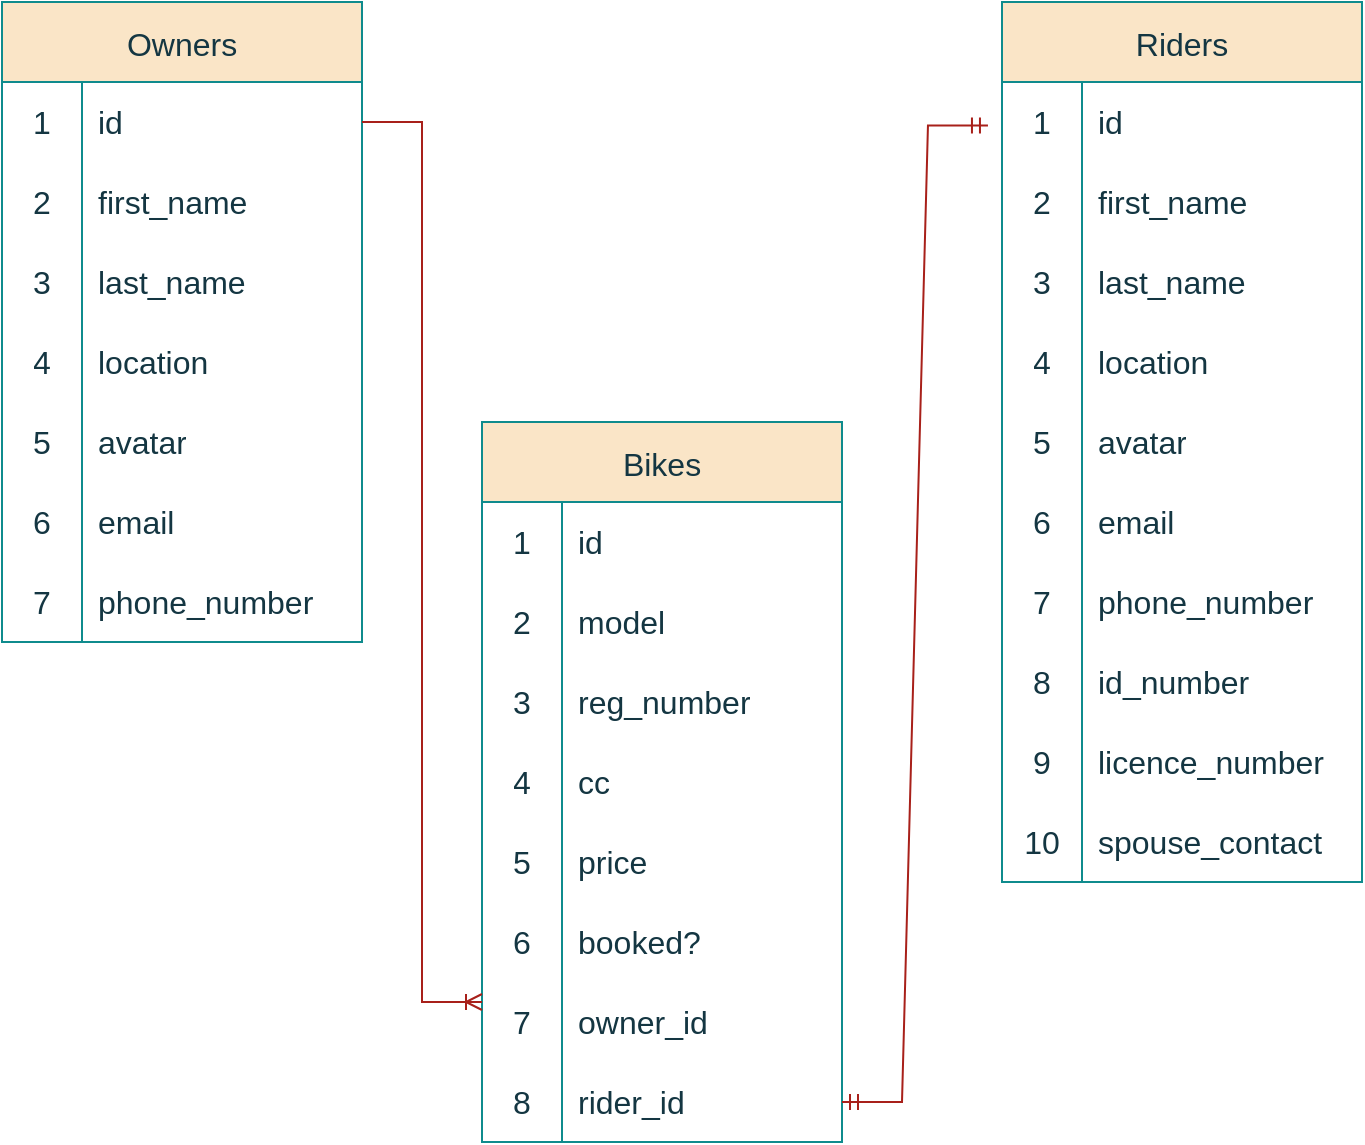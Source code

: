 <mxfile version="20.8.20" type="github">
  <diagram name="Page-1" id="3AuWijra6MYElS49g0Dx">
    <mxGraphModel dx="890" dy="483" grid="1" gridSize="10" guides="1" tooltips="1" connect="1" arrows="1" fold="1" page="1" pageScale="1" pageWidth="850" pageHeight="1100" math="0" shadow="0">
      <root>
        <mxCell id="0" />
        <mxCell id="1" parent="0" />
        <mxCell id="A4zvuaYf1DdcraZO9j4I-35" value="Riders" style="shape=table;startSize=40;container=1;collapsible=0;childLayout=tableLayout;fixedRows=1;rowLines=0;fontStyle=0;strokeColor=#0F8B8D;fontSize=16;labelBackgroundColor=none;fillColor=#FAE5C7;fontColor=#143642;" vertex="1" parent="1">
          <mxGeometry x="560" y="80" width="180" height="440" as="geometry" />
        </mxCell>
        <mxCell id="A4zvuaYf1DdcraZO9j4I-79" style="shape=tableRow;horizontal=0;startSize=0;swimlaneHead=0;swimlaneBody=0;top=0;left=0;bottom=0;right=0;collapsible=0;dropTarget=0;fillColor=none;points=[[0,0.5],[1,0.5]];portConstraint=eastwest;strokeColor=#0F8B8D;fontSize=16;labelBackgroundColor=none;fontColor=#143642;" vertex="1" parent="A4zvuaYf1DdcraZO9j4I-35">
          <mxGeometry y="40" width="180" height="40" as="geometry" />
        </mxCell>
        <mxCell id="A4zvuaYf1DdcraZO9j4I-80" value="1" style="shape=partialRectangle;html=1;whiteSpace=wrap;connectable=0;fillColor=none;top=0;left=0;bottom=0;right=0;overflow=hidden;pointerEvents=1;strokeColor=#0F8B8D;fontSize=16;labelBackgroundColor=none;fontColor=#143642;" vertex="1" parent="A4zvuaYf1DdcraZO9j4I-79">
          <mxGeometry width="40" height="40" as="geometry">
            <mxRectangle width="40" height="40" as="alternateBounds" />
          </mxGeometry>
        </mxCell>
        <mxCell id="A4zvuaYf1DdcraZO9j4I-81" value="id" style="shape=partialRectangle;html=1;whiteSpace=wrap;connectable=0;fillColor=none;top=0;left=0;bottom=0;right=0;align=left;spacingLeft=6;overflow=hidden;strokeColor=#0F8B8D;fontSize=16;labelBackgroundColor=none;fontColor=#143642;" vertex="1" parent="A4zvuaYf1DdcraZO9j4I-79">
          <mxGeometry x="40" width="140" height="40" as="geometry">
            <mxRectangle width="140" height="40" as="alternateBounds" />
          </mxGeometry>
        </mxCell>
        <mxCell id="A4zvuaYf1DdcraZO9j4I-82" style="shape=tableRow;horizontal=0;startSize=0;swimlaneHead=0;swimlaneBody=0;top=0;left=0;bottom=0;right=0;collapsible=0;dropTarget=0;fillColor=none;points=[[0,0.5],[1,0.5]];portConstraint=eastwest;strokeColor=#0F8B8D;fontSize=16;labelBackgroundColor=none;fontColor=#143642;" vertex="1" parent="A4zvuaYf1DdcraZO9j4I-35">
          <mxGeometry y="80" width="180" height="40" as="geometry" />
        </mxCell>
        <mxCell id="A4zvuaYf1DdcraZO9j4I-83" value="2" style="shape=partialRectangle;html=1;whiteSpace=wrap;connectable=0;fillColor=none;top=0;left=0;bottom=0;right=0;overflow=hidden;pointerEvents=1;strokeColor=#0F8B8D;fontSize=16;labelBackgroundColor=none;fontColor=#143642;" vertex="1" parent="A4zvuaYf1DdcraZO9j4I-82">
          <mxGeometry width="40" height="40" as="geometry">
            <mxRectangle width="40" height="40" as="alternateBounds" />
          </mxGeometry>
        </mxCell>
        <mxCell id="A4zvuaYf1DdcraZO9j4I-84" value="first_name" style="shape=partialRectangle;html=1;whiteSpace=wrap;connectable=0;fillColor=none;top=0;left=0;bottom=0;right=0;align=left;spacingLeft=6;overflow=hidden;strokeColor=#0F8B8D;fontSize=16;labelBackgroundColor=none;fontColor=#143642;" vertex="1" parent="A4zvuaYf1DdcraZO9j4I-82">
          <mxGeometry x="40" width="140" height="40" as="geometry">
            <mxRectangle width="140" height="40" as="alternateBounds" />
          </mxGeometry>
        </mxCell>
        <mxCell id="A4zvuaYf1DdcraZO9j4I-85" style="shape=tableRow;horizontal=0;startSize=0;swimlaneHead=0;swimlaneBody=0;top=0;left=0;bottom=0;right=0;collapsible=0;dropTarget=0;fillColor=none;points=[[0,0.5],[1,0.5]];portConstraint=eastwest;strokeColor=#0F8B8D;fontSize=16;labelBackgroundColor=none;fontColor=#143642;" vertex="1" parent="A4zvuaYf1DdcraZO9j4I-35">
          <mxGeometry y="120" width="180" height="40" as="geometry" />
        </mxCell>
        <mxCell id="A4zvuaYf1DdcraZO9j4I-86" value="3" style="shape=partialRectangle;html=1;whiteSpace=wrap;connectable=0;fillColor=none;top=0;left=0;bottom=0;right=0;overflow=hidden;pointerEvents=1;strokeColor=#0F8B8D;fontSize=16;labelBackgroundColor=none;fontColor=#143642;" vertex="1" parent="A4zvuaYf1DdcraZO9j4I-85">
          <mxGeometry width="40" height="40" as="geometry">
            <mxRectangle width="40" height="40" as="alternateBounds" />
          </mxGeometry>
        </mxCell>
        <mxCell id="A4zvuaYf1DdcraZO9j4I-87" value="last_name" style="shape=partialRectangle;html=1;whiteSpace=wrap;connectable=0;fillColor=none;top=0;left=0;bottom=0;right=0;align=left;spacingLeft=6;overflow=hidden;strokeColor=#0F8B8D;fontSize=16;labelBackgroundColor=none;fontColor=#143642;" vertex="1" parent="A4zvuaYf1DdcraZO9j4I-85">
          <mxGeometry x="40" width="140" height="40" as="geometry">
            <mxRectangle width="140" height="40" as="alternateBounds" />
          </mxGeometry>
        </mxCell>
        <mxCell id="A4zvuaYf1DdcraZO9j4I-88" style="shape=tableRow;horizontal=0;startSize=0;swimlaneHead=0;swimlaneBody=0;top=0;left=0;bottom=0;right=0;collapsible=0;dropTarget=0;fillColor=none;points=[[0,0.5],[1,0.5]];portConstraint=eastwest;strokeColor=#0F8B8D;fontSize=16;labelBackgroundColor=none;fontColor=#143642;" vertex="1" parent="A4zvuaYf1DdcraZO9j4I-35">
          <mxGeometry y="160" width="180" height="40" as="geometry" />
        </mxCell>
        <mxCell id="A4zvuaYf1DdcraZO9j4I-89" value="4" style="shape=partialRectangle;html=1;whiteSpace=wrap;connectable=0;fillColor=none;top=0;left=0;bottom=0;right=0;overflow=hidden;pointerEvents=1;strokeColor=#0F8B8D;fontSize=16;labelBackgroundColor=none;fontColor=#143642;" vertex="1" parent="A4zvuaYf1DdcraZO9j4I-88">
          <mxGeometry width="40" height="40" as="geometry">
            <mxRectangle width="40" height="40" as="alternateBounds" />
          </mxGeometry>
        </mxCell>
        <mxCell id="A4zvuaYf1DdcraZO9j4I-90" value="location" style="shape=partialRectangle;html=1;whiteSpace=wrap;connectable=0;fillColor=none;top=0;left=0;bottom=0;right=0;align=left;spacingLeft=6;overflow=hidden;strokeColor=#0F8B8D;fontSize=16;labelBackgroundColor=none;fontColor=#143642;" vertex="1" parent="A4zvuaYf1DdcraZO9j4I-88">
          <mxGeometry x="40" width="140" height="40" as="geometry">
            <mxRectangle width="140" height="40" as="alternateBounds" />
          </mxGeometry>
        </mxCell>
        <mxCell id="A4zvuaYf1DdcraZO9j4I-36" value="" style="shape=tableRow;horizontal=0;startSize=0;swimlaneHead=0;swimlaneBody=0;top=0;left=0;bottom=0;right=0;collapsible=0;dropTarget=0;fillColor=none;points=[[0,0.5],[1,0.5]];portConstraint=eastwest;strokeColor=#0F8B8D;fontSize=16;labelBackgroundColor=none;fontColor=#143642;" vertex="1" parent="A4zvuaYf1DdcraZO9j4I-35">
          <mxGeometry y="200" width="180" height="40" as="geometry" />
        </mxCell>
        <mxCell id="A4zvuaYf1DdcraZO9j4I-37" value="5" style="shape=partialRectangle;html=1;whiteSpace=wrap;connectable=0;fillColor=none;top=0;left=0;bottom=0;right=0;overflow=hidden;pointerEvents=1;strokeColor=#0F8B8D;fontSize=16;labelBackgroundColor=none;fontColor=#143642;" vertex="1" parent="A4zvuaYf1DdcraZO9j4I-36">
          <mxGeometry width="40" height="40" as="geometry">
            <mxRectangle width="40" height="40" as="alternateBounds" />
          </mxGeometry>
        </mxCell>
        <mxCell id="A4zvuaYf1DdcraZO9j4I-38" value="avatar" style="shape=partialRectangle;html=1;whiteSpace=wrap;connectable=0;fillColor=none;top=0;left=0;bottom=0;right=0;align=left;spacingLeft=6;overflow=hidden;strokeColor=#0F8B8D;fontSize=16;labelBackgroundColor=none;fontColor=#143642;" vertex="1" parent="A4zvuaYf1DdcraZO9j4I-36">
          <mxGeometry x="40" width="140" height="40" as="geometry">
            <mxRectangle width="140" height="40" as="alternateBounds" />
          </mxGeometry>
        </mxCell>
        <mxCell id="A4zvuaYf1DdcraZO9j4I-97" value="" style="shape=tableRow;horizontal=0;startSize=0;swimlaneHead=0;swimlaneBody=0;top=0;left=0;bottom=0;right=0;collapsible=0;dropTarget=0;fillColor=none;points=[[0,0.5],[1,0.5]];portConstraint=eastwest;strokeColor=#0F8B8D;fontSize=16;labelBackgroundColor=none;fontColor=#143642;" vertex="1" parent="A4zvuaYf1DdcraZO9j4I-35">
          <mxGeometry y="240" width="180" height="40" as="geometry" />
        </mxCell>
        <mxCell id="A4zvuaYf1DdcraZO9j4I-98" value="6" style="shape=partialRectangle;html=1;whiteSpace=wrap;connectable=0;fillColor=none;top=0;left=0;bottom=0;right=0;overflow=hidden;pointerEvents=1;strokeColor=#0F8B8D;fontSize=16;labelBackgroundColor=none;fontColor=#143642;" vertex="1" parent="A4zvuaYf1DdcraZO9j4I-97">
          <mxGeometry width="40" height="40" as="geometry">
            <mxRectangle width="40" height="40" as="alternateBounds" />
          </mxGeometry>
        </mxCell>
        <mxCell id="A4zvuaYf1DdcraZO9j4I-99" value="email" style="shape=partialRectangle;html=1;whiteSpace=wrap;connectable=0;fillColor=none;top=0;left=0;bottom=0;right=0;align=left;spacingLeft=6;overflow=hidden;strokeColor=#0F8B8D;fontSize=16;labelBackgroundColor=none;fontColor=#143642;" vertex="1" parent="A4zvuaYf1DdcraZO9j4I-97">
          <mxGeometry x="40" width="140" height="40" as="geometry">
            <mxRectangle width="140" height="40" as="alternateBounds" />
          </mxGeometry>
        </mxCell>
        <mxCell id="A4zvuaYf1DdcraZO9j4I-100" style="shape=tableRow;horizontal=0;startSize=0;swimlaneHead=0;swimlaneBody=0;top=0;left=0;bottom=0;right=0;collapsible=0;dropTarget=0;fillColor=none;points=[[0,0.5],[1,0.5]];portConstraint=eastwest;strokeColor=#0F8B8D;fontSize=16;labelBackgroundColor=none;fontColor=#143642;" vertex="1" parent="A4zvuaYf1DdcraZO9j4I-35">
          <mxGeometry y="280" width="180" height="40" as="geometry" />
        </mxCell>
        <mxCell id="A4zvuaYf1DdcraZO9j4I-101" value="7" style="shape=partialRectangle;html=1;whiteSpace=wrap;connectable=0;fillColor=none;top=0;left=0;bottom=0;right=0;overflow=hidden;pointerEvents=1;strokeColor=#0F8B8D;fontSize=16;labelBackgroundColor=none;fontColor=#143642;" vertex="1" parent="A4zvuaYf1DdcraZO9j4I-100">
          <mxGeometry width="40" height="40" as="geometry">
            <mxRectangle width="40" height="40" as="alternateBounds" />
          </mxGeometry>
        </mxCell>
        <mxCell id="A4zvuaYf1DdcraZO9j4I-102" value="phone_number" style="shape=partialRectangle;html=1;whiteSpace=wrap;connectable=0;fillColor=none;top=0;left=0;bottom=0;right=0;align=left;spacingLeft=6;overflow=hidden;strokeColor=#0F8B8D;fontSize=16;labelBackgroundColor=none;fontColor=#143642;" vertex="1" parent="A4zvuaYf1DdcraZO9j4I-100">
          <mxGeometry x="40" width="140" height="40" as="geometry">
            <mxRectangle width="140" height="40" as="alternateBounds" />
          </mxGeometry>
        </mxCell>
        <mxCell id="A4zvuaYf1DdcraZO9j4I-109" style="shape=tableRow;horizontal=0;startSize=0;swimlaneHead=0;swimlaneBody=0;top=0;left=0;bottom=0;right=0;collapsible=0;dropTarget=0;fillColor=none;points=[[0,0.5],[1,0.5]];portConstraint=eastwest;strokeColor=#0F8B8D;fontSize=16;labelBackgroundColor=none;fontColor=#143642;" vertex="1" parent="A4zvuaYf1DdcraZO9j4I-35">
          <mxGeometry y="320" width="180" height="40" as="geometry" />
        </mxCell>
        <mxCell id="A4zvuaYf1DdcraZO9j4I-110" value="8" style="shape=partialRectangle;html=1;whiteSpace=wrap;connectable=0;fillColor=none;top=0;left=0;bottom=0;right=0;overflow=hidden;pointerEvents=1;strokeColor=#0F8B8D;fontSize=16;labelBackgroundColor=none;fontColor=#143642;" vertex="1" parent="A4zvuaYf1DdcraZO9j4I-109">
          <mxGeometry width="40" height="40" as="geometry">
            <mxRectangle width="40" height="40" as="alternateBounds" />
          </mxGeometry>
        </mxCell>
        <mxCell id="A4zvuaYf1DdcraZO9j4I-111" value="id_number" style="shape=partialRectangle;html=1;whiteSpace=wrap;connectable=0;fillColor=none;top=0;left=0;bottom=0;right=0;align=left;spacingLeft=6;overflow=hidden;strokeColor=#0F8B8D;fontSize=16;labelBackgroundColor=none;fontColor=#143642;" vertex="1" parent="A4zvuaYf1DdcraZO9j4I-109">
          <mxGeometry x="40" width="140" height="40" as="geometry">
            <mxRectangle width="140" height="40" as="alternateBounds" />
          </mxGeometry>
        </mxCell>
        <mxCell id="A4zvuaYf1DdcraZO9j4I-106" style="shape=tableRow;horizontal=0;startSize=0;swimlaneHead=0;swimlaneBody=0;top=0;left=0;bottom=0;right=0;collapsible=0;dropTarget=0;fillColor=none;points=[[0,0.5],[1,0.5]];portConstraint=eastwest;strokeColor=#0F8B8D;fontSize=16;labelBackgroundColor=none;fontColor=#143642;" vertex="1" parent="A4zvuaYf1DdcraZO9j4I-35">
          <mxGeometry y="360" width="180" height="40" as="geometry" />
        </mxCell>
        <mxCell id="A4zvuaYf1DdcraZO9j4I-107" value="9" style="shape=partialRectangle;html=1;whiteSpace=wrap;connectable=0;fillColor=none;top=0;left=0;bottom=0;right=0;overflow=hidden;pointerEvents=1;strokeColor=#0F8B8D;fontSize=16;labelBackgroundColor=none;fontColor=#143642;" vertex="1" parent="A4zvuaYf1DdcraZO9j4I-106">
          <mxGeometry width="40" height="40" as="geometry">
            <mxRectangle width="40" height="40" as="alternateBounds" />
          </mxGeometry>
        </mxCell>
        <mxCell id="A4zvuaYf1DdcraZO9j4I-108" value="licence_number" style="shape=partialRectangle;html=1;whiteSpace=wrap;connectable=0;fillColor=none;top=0;left=0;bottom=0;right=0;align=left;spacingLeft=6;overflow=hidden;strokeColor=#0F8B8D;fontSize=16;labelBackgroundColor=none;fontColor=#143642;" vertex="1" parent="A4zvuaYf1DdcraZO9j4I-106">
          <mxGeometry x="40" width="140" height="40" as="geometry">
            <mxRectangle width="140" height="40" as="alternateBounds" />
          </mxGeometry>
        </mxCell>
        <mxCell id="A4zvuaYf1DdcraZO9j4I-103" style="shape=tableRow;horizontal=0;startSize=0;swimlaneHead=0;swimlaneBody=0;top=0;left=0;bottom=0;right=0;collapsible=0;dropTarget=0;fillColor=none;points=[[0,0.5],[1,0.5]];portConstraint=eastwest;strokeColor=#0F8B8D;fontSize=16;labelBackgroundColor=none;fontColor=#143642;" vertex="1" parent="A4zvuaYf1DdcraZO9j4I-35">
          <mxGeometry y="400" width="180" height="40" as="geometry" />
        </mxCell>
        <mxCell id="A4zvuaYf1DdcraZO9j4I-104" value="10" style="shape=partialRectangle;html=1;whiteSpace=wrap;connectable=0;fillColor=none;top=0;left=0;bottom=0;right=0;overflow=hidden;pointerEvents=1;strokeColor=#0F8B8D;fontSize=16;labelBackgroundColor=none;fontColor=#143642;" vertex="1" parent="A4zvuaYf1DdcraZO9j4I-103">
          <mxGeometry width="40" height="40" as="geometry">
            <mxRectangle width="40" height="40" as="alternateBounds" />
          </mxGeometry>
        </mxCell>
        <mxCell id="A4zvuaYf1DdcraZO9j4I-105" value="spouse_contact" style="shape=partialRectangle;html=1;whiteSpace=wrap;connectable=0;fillColor=none;top=0;left=0;bottom=0;right=0;align=left;spacingLeft=6;overflow=hidden;strokeColor=#0F8B8D;fontSize=16;labelBackgroundColor=none;fontColor=#143642;" vertex="1" parent="A4zvuaYf1DdcraZO9j4I-103">
          <mxGeometry x="40" width="140" height="40" as="geometry">
            <mxRectangle width="140" height="40" as="alternateBounds" />
          </mxGeometry>
        </mxCell>
        <mxCell id="A4zvuaYf1DdcraZO9j4I-113" value="Owners" style="shape=table;startSize=40;container=1;collapsible=0;childLayout=tableLayout;fixedRows=1;rowLines=0;fontStyle=0;strokeColor=#0F8B8D;fontSize=16;labelBackgroundColor=none;fillColor=#FAE5C7;fontColor=#143642;" vertex="1" parent="1">
          <mxGeometry x="60" y="80" width="180" height="320" as="geometry" />
        </mxCell>
        <mxCell id="A4zvuaYf1DdcraZO9j4I-114" style="shape=tableRow;horizontal=0;startSize=0;swimlaneHead=0;swimlaneBody=0;top=0;left=0;bottom=0;right=0;collapsible=0;dropTarget=0;fillColor=none;points=[[0,0.5],[1,0.5]];portConstraint=eastwest;strokeColor=#0F8B8D;fontSize=16;labelBackgroundColor=none;fontColor=#143642;" vertex="1" parent="A4zvuaYf1DdcraZO9j4I-113">
          <mxGeometry y="40" width="180" height="40" as="geometry" />
        </mxCell>
        <mxCell id="A4zvuaYf1DdcraZO9j4I-115" value="1" style="shape=partialRectangle;html=1;whiteSpace=wrap;connectable=0;fillColor=none;top=0;left=0;bottom=0;right=0;overflow=hidden;pointerEvents=1;strokeColor=#0F8B8D;fontSize=16;labelBackgroundColor=none;fontColor=#143642;" vertex="1" parent="A4zvuaYf1DdcraZO9j4I-114">
          <mxGeometry width="40" height="40" as="geometry">
            <mxRectangle width="40" height="40" as="alternateBounds" />
          </mxGeometry>
        </mxCell>
        <mxCell id="A4zvuaYf1DdcraZO9j4I-116" value="id" style="shape=partialRectangle;html=1;whiteSpace=wrap;connectable=0;fillColor=none;top=0;left=0;bottom=0;right=0;align=left;spacingLeft=6;overflow=hidden;strokeColor=#0F8B8D;fontSize=16;labelBackgroundColor=none;fontColor=#143642;" vertex="1" parent="A4zvuaYf1DdcraZO9j4I-114">
          <mxGeometry x="40" width="140" height="40" as="geometry">
            <mxRectangle width="140" height="40" as="alternateBounds" />
          </mxGeometry>
        </mxCell>
        <mxCell id="A4zvuaYf1DdcraZO9j4I-117" style="shape=tableRow;horizontal=0;startSize=0;swimlaneHead=0;swimlaneBody=0;top=0;left=0;bottom=0;right=0;collapsible=0;dropTarget=0;fillColor=none;points=[[0,0.5],[1,0.5]];portConstraint=eastwest;strokeColor=#0F8B8D;fontSize=16;labelBackgroundColor=none;fontColor=#143642;" vertex="1" parent="A4zvuaYf1DdcraZO9j4I-113">
          <mxGeometry y="80" width="180" height="40" as="geometry" />
        </mxCell>
        <mxCell id="A4zvuaYf1DdcraZO9j4I-118" value="2" style="shape=partialRectangle;html=1;whiteSpace=wrap;connectable=0;fillColor=none;top=0;left=0;bottom=0;right=0;overflow=hidden;pointerEvents=1;strokeColor=#0F8B8D;fontSize=16;labelBackgroundColor=none;fontColor=#143642;" vertex="1" parent="A4zvuaYf1DdcraZO9j4I-117">
          <mxGeometry width="40" height="40" as="geometry">
            <mxRectangle width="40" height="40" as="alternateBounds" />
          </mxGeometry>
        </mxCell>
        <mxCell id="A4zvuaYf1DdcraZO9j4I-119" value="first_name" style="shape=partialRectangle;html=1;whiteSpace=wrap;connectable=0;fillColor=none;top=0;left=0;bottom=0;right=0;align=left;spacingLeft=6;overflow=hidden;strokeColor=#0F8B8D;fontSize=16;labelBackgroundColor=none;fontColor=#143642;" vertex="1" parent="A4zvuaYf1DdcraZO9j4I-117">
          <mxGeometry x="40" width="140" height="40" as="geometry">
            <mxRectangle width="140" height="40" as="alternateBounds" />
          </mxGeometry>
        </mxCell>
        <mxCell id="A4zvuaYf1DdcraZO9j4I-120" style="shape=tableRow;horizontal=0;startSize=0;swimlaneHead=0;swimlaneBody=0;top=0;left=0;bottom=0;right=0;collapsible=0;dropTarget=0;fillColor=none;points=[[0,0.5],[1,0.5]];portConstraint=eastwest;strokeColor=#0F8B8D;fontSize=16;labelBackgroundColor=none;fontColor=#143642;" vertex="1" parent="A4zvuaYf1DdcraZO9j4I-113">
          <mxGeometry y="120" width="180" height="40" as="geometry" />
        </mxCell>
        <mxCell id="A4zvuaYf1DdcraZO9j4I-121" value="3" style="shape=partialRectangle;html=1;whiteSpace=wrap;connectable=0;fillColor=none;top=0;left=0;bottom=0;right=0;overflow=hidden;pointerEvents=1;strokeColor=#0F8B8D;fontSize=16;labelBackgroundColor=none;fontColor=#143642;" vertex="1" parent="A4zvuaYf1DdcraZO9j4I-120">
          <mxGeometry width="40" height="40" as="geometry">
            <mxRectangle width="40" height="40" as="alternateBounds" />
          </mxGeometry>
        </mxCell>
        <mxCell id="A4zvuaYf1DdcraZO9j4I-122" value="last_name" style="shape=partialRectangle;html=1;whiteSpace=wrap;connectable=0;fillColor=none;top=0;left=0;bottom=0;right=0;align=left;spacingLeft=6;overflow=hidden;strokeColor=#0F8B8D;fontSize=16;labelBackgroundColor=none;fontColor=#143642;" vertex="1" parent="A4zvuaYf1DdcraZO9j4I-120">
          <mxGeometry x="40" width="140" height="40" as="geometry">
            <mxRectangle width="140" height="40" as="alternateBounds" />
          </mxGeometry>
        </mxCell>
        <mxCell id="A4zvuaYf1DdcraZO9j4I-123" style="shape=tableRow;horizontal=0;startSize=0;swimlaneHead=0;swimlaneBody=0;top=0;left=0;bottom=0;right=0;collapsible=0;dropTarget=0;fillColor=none;points=[[0,0.5],[1,0.5]];portConstraint=eastwest;strokeColor=#0F8B8D;fontSize=16;labelBackgroundColor=none;fontColor=#143642;" vertex="1" parent="A4zvuaYf1DdcraZO9j4I-113">
          <mxGeometry y="160" width="180" height="40" as="geometry" />
        </mxCell>
        <mxCell id="A4zvuaYf1DdcraZO9j4I-124" value="4" style="shape=partialRectangle;html=1;whiteSpace=wrap;connectable=0;fillColor=none;top=0;left=0;bottom=0;right=0;overflow=hidden;pointerEvents=1;strokeColor=#0F8B8D;fontSize=16;labelBackgroundColor=none;fontColor=#143642;" vertex="1" parent="A4zvuaYf1DdcraZO9j4I-123">
          <mxGeometry width="40" height="40" as="geometry">
            <mxRectangle width="40" height="40" as="alternateBounds" />
          </mxGeometry>
        </mxCell>
        <mxCell id="A4zvuaYf1DdcraZO9j4I-125" value="location" style="shape=partialRectangle;html=1;whiteSpace=wrap;connectable=0;fillColor=none;top=0;left=0;bottom=0;right=0;align=left;spacingLeft=6;overflow=hidden;strokeColor=#0F8B8D;fontSize=16;labelBackgroundColor=none;fontColor=#143642;" vertex="1" parent="A4zvuaYf1DdcraZO9j4I-123">
          <mxGeometry x="40" width="140" height="40" as="geometry">
            <mxRectangle width="140" height="40" as="alternateBounds" />
          </mxGeometry>
        </mxCell>
        <mxCell id="A4zvuaYf1DdcraZO9j4I-126" value="" style="shape=tableRow;horizontal=0;startSize=0;swimlaneHead=0;swimlaneBody=0;top=0;left=0;bottom=0;right=0;collapsible=0;dropTarget=0;fillColor=none;points=[[0,0.5],[1,0.5]];portConstraint=eastwest;strokeColor=#0F8B8D;fontSize=16;labelBackgroundColor=none;fontColor=#143642;" vertex="1" parent="A4zvuaYf1DdcraZO9j4I-113">
          <mxGeometry y="200" width="180" height="40" as="geometry" />
        </mxCell>
        <mxCell id="A4zvuaYf1DdcraZO9j4I-127" value="5" style="shape=partialRectangle;html=1;whiteSpace=wrap;connectable=0;fillColor=none;top=0;left=0;bottom=0;right=0;overflow=hidden;pointerEvents=1;strokeColor=#0F8B8D;fontSize=16;labelBackgroundColor=none;fontColor=#143642;" vertex="1" parent="A4zvuaYf1DdcraZO9j4I-126">
          <mxGeometry width="40" height="40" as="geometry">
            <mxRectangle width="40" height="40" as="alternateBounds" />
          </mxGeometry>
        </mxCell>
        <mxCell id="A4zvuaYf1DdcraZO9j4I-128" value="avatar" style="shape=partialRectangle;html=1;whiteSpace=wrap;connectable=0;fillColor=none;top=0;left=0;bottom=0;right=0;align=left;spacingLeft=6;overflow=hidden;strokeColor=#0F8B8D;fontSize=16;labelBackgroundColor=none;fontColor=#143642;" vertex="1" parent="A4zvuaYf1DdcraZO9j4I-126">
          <mxGeometry x="40" width="140" height="40" as="geometry">
            <mxRectangle width="140" height="40" as="alternateBounds" />
          </mxGeometry>
        </mxCell>
        <mxCell id="A4zvuaYf1DdcraZO9j4I-129" value="" style="shape=tableRow;horizontal=0;startSize=0;swimlaneHead=0;swimlaneBody=0;top=0;left=0;bottom=0;right=0;collapsible=0;dropTarget=0;fillColor=none;points=[[0,0.5],[1,0.5]];portConstraint=eastwest;strokeColor=#0F8B8D;fontSize=16;labelBackgroundColor=none;fontColor=#143642;" vertex="1" parent="A4zvuaYf1DdcraZO9j4I-113">
          <mxGeometry y="240" width="180" height="40" as="geometry" />
        </mxCell>
        <mxCell id="A4zvuaYf1DdcraZO9j4I-130" value="6" style="shape=partialRectangle;html=1;whiteSpace=wrap;connectable=0;fillColor=none;top=0;left=0;bottom=0;right=0;overflow=hidden;pointerEvents=1;strokeColor=#0F8B8D;fontSize=16;labelBackgroundColor=none;fontColor=#143642;" vertex="1" parent="A4zvuaYf1DdcraZO9j4I-129">
          <mxGeometry width="40" height="40" as="geometry">
            <mxRectangle width="40" height="40" as="alternateBounds" />
          </mxGeometry>
        </mxCell>
        <mxCell id="A4zvuaYf1DdcraZO9j4I-131" value="email" style="shape=partialRectangle;html=1;whiteSpace=wrap;connectable=0;fillColor=none;top=0;left=0;bottom=0;right=0;align=left;spacingLeft=6;overflow=hidden;strokeColor=#0F8B8D;fontSize=16;labelBackgroundColor=none;fontColor=#143642;" vertex="1" parent="A4zvuaYf1DdcraZO9j4I-129">
          <mxGeometry x="40" width="140" height="40" as="geometry">
            <mxRectangle width="140" height="40" as="alternateBounds" />
          </mxGeometry>
        </mxCell>
        <mxCell id="A4zvuaYf1DdcraZO9j4I-132" style="shape=tableRow;horizontal=0;startSize=0;swimlaneHead=0;swimlaneBody=0;top=0;left=0;bottom=0;right=0;collapsible=0;dropTarget=0;fillColor=none;points=[[0,0.5],[1,0.5]];portConstraint=eastwest;strokeColor=#0F8B8D;fontSize=16;labelBackgroundColor=none;fontColor=#143642;" vertex="1" parent="A4zvuaYf1DdcraZO9j4I-113">
          <mxGeometry y="280" width="180" height="40" as="geometry" />
        </mxCell>
        <mxCell id="A4zvuaYf1DdcraZO9j4I-133" value="7" style="shape=partialRectangle;html=1;whiteSpace=wrap;connectable=0;fillColor=none;top=0;left=0;bottom=0;right=0;overflow=hidden;pointerEvents=1;strokeColor=#0F8B8D;fontSize=16;labelBackgroundColor=none;fontColor=#143642;" vertex="1" parent="A4zvuaYf1DdcraZO9j4I-132">
          <mxGeometry width="40" height="40" as="geometry">
            <mxRectangle width="40" height="40" as="alternateBounds" />
          </mxGeometry>
        </mxCell>
        <mxCell id="A4zvuaYf1DdcraZO9j4I-134" value="phone_number" style="shape=partialRectangle;html=1;whiteSpace=wrap;connectable=0;fillColor=none;top=0;left=0;bottom=0;right=0;align=left;spacingLeft=6;overflow=hidden;strokeColor=#0F8B8D;fontSize=16;labelBackgroundColor=none;fontColor=#143642;" vertex="1" parent="A4zvuaYf1DdcraZO9j4I-132">
          <mxGeometry x="40" width="140" height="40" as="geometry">
            <mxRectangle width="140" height="40" as="alternateBounds" />
          </mxGeometry>
        </mxCell>
        <mxCell id="A4zvuaYf1DdcraZO9j4I-144" value="Bikes" style="shape=table;startSize=40;container=1;collapsible=0;childLayout=tableLayout;fixedRows=1;rowLines=0;fontStyle=0;strokeColor=#0F8B8D;fontSize=16;labelBackgroundColor=none;fillColor=#FAE5C7;fontColor=#143642;" vertex="1" parent="1">
          <mxGeometry x="300" y="290" width="180" height="360" as="geometry" />
        </mxCell>
        <mxCell id="A4zvuaYf1DdcraZO9j4I-145" style="shape=tableRow;horizontal=0;startSize=0;swimlaneHead=0;swimlaneBody=0;top=0;left=0;bottom=0;right=0;collapsible=0;dropTarget=0;fillColor=none;points=[[0,0.5],[1,0.5]];portConstraint=eastwest;strokeColor=#0F8B8D;fontSize=16;labelBackgroundColor=none;fontColor=#143642;" vertex="1" parent="A4zvuaYf1DdcraZO9j4I-144">
          <mxGeometry y="40" width="180" height="40" as="geometry" />
        </mxCell>
        <mxCell id="A4zvuaYf1DdcraZO9j4I-146" value="1" style="shape=partialRectangle;html=1;whiteSpace=wrap;connectable=0;fillColor=none;top=0;left=0;bottom=0;right=0;overflow=hidden;pointerEvents=1;strokeColor=#0F8B8D;fontSize=16;labelBackgroundColor=none;fontColor=#143642;" vertex="1" parent="A4zvuaYf1DdcraZO9j4I-145">
          <mxGeometry width="40" height="40" as="geometry">
            <mxRectangle width="40" height="40" as="alternateBounds" />
          </mxGeometry>
        </mxCell>
        <mxCell id="A4zvuaYf1DdcraZO9j4I-147" value="id" style="shape=partialRectangle;html=1;whiteSpace=wrap;connectable=0;fillColor=none;top=0;left=0;bottom=0;right=0;align=left;spacingLeft=6;overflow=hidden;strokeColor=#0F8B8D;fontSize=16;labelBackgroundColor=none;fontColor=#143642;" vertex="1" parent="A4zvuaYf1DdcraZO9j4I-145">
          <mxGeometry x="40" width="140" height="40" as="geometry">
            <mxRectangle width="140" height="40" as="alternateBounds" />
          </mxGeometry>
        </mxCell>
        <mxCell id="A4zvuaYf1DdcraZO9j4I-148" style="shape=tableRow;horizontal=0;startSize=0;swimlaneHead=0;swimlaneBody=0;top=0;left=0;bottom=0;right=0;collapsible=0;dropTarget=0;fillColor=none;points=[[0,0.5],[1,0.5]];portConstraint=eastwest;strokeColor=#0F8B8D;fontSize=16;labelBackgroundColor=none;fontColor=#143642;" vertex="1" parent="A4zvuaYf1DdcraZO9j4I-144">
          <mxGeometry y="80" width="180" height="40" as="geometry" />
        </mxCell>
        <mxCell id="A4zvuaYf1DdcraZO9j4I-149" value="2" style="shape=partialRectangle;html=1;whiteSpace=wrap;connectable=0;fillColor=none;top=0;left=0;bottom=0;right=0;overflow=hidden;pointerEvents=1;strokeColor=#0F8B8D;fontSize=16;labelBackgroundColor=none;fontColor=#143642;" vertex="1" parent="A4zvuaYf1DdcraZO9j4I-148">
          <mxGeometry width="40" height="40" as="geometry">
            <mxRectangle width="40" height="40" as="alternateBounds" />
          </mxGeometry>
        </mxCell>
        <mxCell id="A4zvuaYf1DdcraZO9j4I-150" value="model" style="shape=partialRectangle;html=1;whiteSpace=wrap;connectable=0;fillColor=none;top=0;left=0;bottom=0;right=0;align=left;spacingLeft=6;overflow=hidden;strokeColor=#0F8B8D;fontSize=16;labelBackgroundColor=none;fontColor=#143642;" vertex="1" parent="A4zvuaYf1DdcraZO9j4I-148">
          <mxGeometry x="40" width="140" height="40" as="geometry">
            <mxRectangle width="140" height="40" as="alternateBounds" />
          </mxGeometry>
        </mxCell>
        <mxCell id="A4zvuaYf1DdcraZO9j4I-151" style="shape=tableRow;horizontal=0;startSize=0;swimlaneHead=0;swimlaneBody=0;top=0;left=0;bottom=0;right=0;collapsible=0;dropTarget=0;fillColor=none;points=[[0,0.5],[1,0.5]];portConstraint=eastwest;strokeColor=#0F8B8D;fontSize=16;labelBackgroundColor=none;fontColor=#143642;" vertex="1" parent="A4zvuaYf1DdcraZO9j4I-144">
          <mxGeometry y="120" width="180" height="40" as="geometry" />
        </mxCell>
        <mxCell id="A4zvuaYf1DdcraZO9j4I-152" value="3" style="shape=partialRectangle;html=1;whiteSpace=wrap;connectable=0;fillColor=none;top=0;left=0;bottom=0;right=0;overflow=hidden;pointerEvents=1;strokeColor=#0F8B8D;fontSize=16;labelBackgroundColor=none;fontColor=#143642;" vertex="1" parent="A4zvuaYf1DdcraZO9j4I-151">
          <mxGeometry width="40" height="40" as="geometry">
            <mxRectangle width="40" height="40" as="alternateBounds" />
          </mxGeometry>
        </mxCell>
        <mxCell id="A4zvuaYf1DdcraZO9j4I-153" value="reg_number" style="shape=partialRectangle;html=1;whiteSpace=wrap;connectable=0;fillColor=none;top=0;left=0;bottom=0;right=0;align=left;spacingLeft=6;overflow=hidden;strokeColor=#0F8B8D;fontSize=16;labelBackgroundColor=none;fontColor=#143642;" vertex="1" parent="A4zvuaYf1DdcraZO9j4I-151">
          <mxGeometry x="40" width="140" height="40" as="geometry">
            <mxRectangle width="140" height="40" as="alternateBounds" />
          </mxGeometry>
        </mxCell>
        <mxCell id="A4zvuaYf1DdcraZO9j4I-154" style="shape=tableRow;horizontal=0;startSize=0;swimlaneHead=0;swimlaneBody=0;top=0;left=0;bottom=0;right=0;collapsible=0;dropTarget=0;fillColor=none;points=[[0,0.5],[1,0.5]];portConstraint=eastwest;strokeColor=#0F8B8D;fontSize=16;labelBackgroundColor=none;fontColor=#143642;" vertex="1" parent="A4zvuaYf1DdcraZO9j4I-144">
          <mxGeometry y="160" width="180" height="40" as="geometry" />
        </mxCell>
        <mxCell id="A4zvuaYf1DdcraZO9j4I-155" value="4" style="shape=partialRectangle;html=1;whiteSpace=wrap;connectable=0;fillColor=none;top=0;left=0;bottom=0;right=0;overflow=hidden;pointerEvents=1;strokeColor=#0F8B8D;fontSize=16;labelBackgroundColor=none;fontColor=#143642;" vertex="1" parent="A4zvuaYf1DdcraZO9j4I-154">
          <mxGeometry width="40" height="40" as="geometry">
            <mxRectangle width="40" height="40" as="alternateBounds" />
          </mxGeometry>
        </mxCell>
        <mxCell id="A4zvuaYf1DdcraZO9j4I-156" value="cc" style="shape=partialRectangle;html=1;whiteSpace=wrap;connectable=0;fillColor=none;top=0;left=0;bottom=0;right=0;align=left;spacingLeft=6;overflow=hidden;strokeColor=#0F8B8D;fontSize=16;labelBackgroundColor=none;fontColor=#143642;" vertex="1" parent="A4zvuaYf1DdcraZO9j4I-154">
          <mxGeometry x="40" width="140" height="40" as="geometry">
            <mxRectangle width="140" height="40" as="alternateBounds" />
          </mxGeometry>
        </mxCell>
        <mxCell id="A4zvuaYf1DdcraZO9j4I-157" value="" style="shape=tableRow;horizontal=0;startSize=0;swimlaneHead=0;swimlaneBody=0;top=0;left=0;bottom=0;right=0;collapsible=0;dropTarget=0;fillColor=none;points=[[0,0.5],[1,0.5]];portConstraint=eastwest;strokeColor=#0F8B8D;fontSize=16;labelBackgroundColor=none;fontColor=#143642;" vertex="1" parent="A4zvuaYf1DdcraZO9j4I-144">
          <mxGeometry y="200" width="180" height="40" as="geometry" />
        </mxCell>
        <mxCell id="A4zvuaYf1DdcraZO9j4I-158" value="5" style="shape=partialRectangle;html=1;whiteSpace=wrap;connectable=0;fillColor=none;top=0;left=0;bottom=0;right=0;overflow=hidden;pointerEvents=1;strokeColor=#0F8B8D;fontSize=16;labelBackgroundColor=none;fontColor=#143642;" vertex="1" parent="A4zvuaYf1DdcraZO9j4I-157">
          <mxGeometry width="40" height="40" as="geometry">
            <mxRectangle width="40" height="40" as="alternateBounds" />
          </mxGeometry>
        </mxCell>
        <mxCell id="A4zvuaYf1DdcraZO9j4I-159" value="price" style="shape=partialRectangle;html=1;whiteSpace=wrap;connectable=0;fillColor=none;top=0;left=0;bottom=0;right=0;align=left;spacingLeft=6;overflow=hidden;strokeColor=#0F8B8D;fontSize=16;labelBackgroundColor=none;fontColor=#143642;" vertex="1" parent="A4zvuaYf1DdcraZO9j4I-157">
          <mxGeometry x="40" width="140" height="40" as="geometry">
            <mxRectangle width="140" height="40" as="alternateBounds" />
          </mxGeometry>
        </mxCell>
        <mxCell id="A4zvuaYf1DdcraZO9j4I-160" value="" style="shape=tableRow;horizontal=0;startSize=0;swimlaneHead=0;swimlaneBody=0;top=0;left=0;bottom=0;right=0;collapsible=0;dropTarget=0;fillColor=none;points=[[0,0.5],[1,0.5]];portConstraint=eastwest;strokeColor=#0F8B8D;fontSize=16;labelBackgroundColor=none;fontColor=#143642;" vertex="1" parent="A4zvuaYf1DdcraZO9j4I-144">
          <mxGeometry y="240" width="180" height="40" as="geometry" />
        </mxCell>
        <mxCell id="A4zvuaYf1DdcraZO9j4I-161" value="6" style="shape=partialRectangle;html=1;whiteSpace=wrap;connectable=0;fillColor=none;top=0;left=0;bottom=0;right=0;overflow=hidden;pointerEvents=1;strokeColor=#0F8B8D;fontSize=16;labelBackgroundColor=none;fontColor=#143642;" vertex="1" parent="A4zvuaYf1DdcraZO9j4I-160">
          <mxGeometry width="40" height="40" as="geometry">
            <mxRectangle width="40" height="40" as="alternateBounds" />
          </mxGeometry>
        </mxCell>
        <mxCell id="A4zvuaYf1DdcraZO9j4I-162" value="booked?" style="shape=partialRectangle;html=1;whiteSpace=wrap;connectable=0;fillColor=none;top=0;left=0;bottom=0;right=0;align=left;spacingLeft=6;overflow=hidden;strokeColor=#0F8B8D;fontSize=16;labelBackgroundColor=none;fontColor=#143642;" vertex="1" parent="A4zvuaYf1DdcraZO9j4I-160">
          <mxGeometry x="40" width="140" height="40" as="geometry">
            <mxRectangle width="140" height="40" as="alternateBounds" />
          </mxGeometry>
        </mxCell>
        <mxCell id="A4zvuaYf1DdcraZO9j4I-163" style="shape=tableRow;horizontal=0;startSize=0;swimlaneHead=0;swimlaneBody=0;top=0;left=0;bottom=0;right=0;collapsible=0;dropTarget=0;fillColor=none;points=[[0,0.5],[1,0.5]];portConstraint=eastwest;strokeColor=#0F8B8D;fontSize=16;labelBackgroundColor=none;fontColor=#143642;" vertex="1" parent="A4zvuaYf1DdcraZO9j4I-144">
          <mxGeometry y="280" width="180" height="40" as="geometry" />
        </mxCell>
        <mxCell id="A4zvuaYf1DdcraZO9j4I-164" value="7" style="shape=partialRectangle;html=1;whiteSpace=wrap;connectable=0;fillColor=none;top=0;left=0;bottom=0;right=0;overflow=hidden;pointerEvents=1;strokeColor=#0F8B8D;fontSize=16;labelBackgroundColor=none;fontColor=#143642;" vertex="1" parent="A4zvuaYf1DdcraZO9j4I-163">
          <mxGeometry width="40" height="40" as="geometry">
            <mxRectangle width="40" height="40" as="alternateBounds" />
          </mxGeometry>
        </mxCell>
        <mxCell id="A4zvuaYf1DdcraZO9j4I-165" value="owner_id" style="shape=partialRectangle;html=1;whiteSpace=wrap;connectable=0;fillColor=none;top=0;left=0;bottom=0;right=0;align=left;spacingLeft=6;overflow=hidden;strokeColor=#0F8B8D;fontSize=16;labelBackgroundColor=none;fontColor=#143642;" vertex="1" parent="A4zvuaYf1DdcraZO9j4I-163">
          <mxGeometry x="40" width="140" height="40" as="geometry">
            <mxRectangle width="140" height="40" as="alternateBounds" />
          </mxGeometry>
        </mxCell>
        <mxCell id="A4zvuaYf1DdcraZO9j4I-167" style="shape=tableRow;horizontal=0;startSize=0;swimlaneHead=0;swimlaneBody=0;top=0;left=0;bottom=0;right=0;collapsible=0;dropTarget=0;fillColor=none;points=[[0,0.5],[1,0.5]];portConstraint=eastwest;strokeColor=#0F8B8D;fontSize=16;labelBackgroundColor=none;fontColor=#143642;" vertex="1" parent="A4zvuaYf1DdcraZO9j4I-144">
          <mxGeometry y="320" width="180" height="40" as="geometry" />
        </mxCell>
        <mxCell id="A4zvuaYf1DdcraZO9j4I-168" value="8" style="shape=partialRectangle;html=1;whiteSpace=wrap;connectable=0;fillColor=none;top=0;left=0;bottom=0;right=0;overflow=hidden;pointerEvents=1;strokeColor=#0F8B8D;fontSize=16;labelBackgroundColor=none;fontColor=#143642;" vertex="1" parent="A4zvuaYf1DdcraZO9j4I-167">
          <mxGeometry width="40" height="40" as="geometry">
            <mxRectangle width="40" height="40" as="alternateBounds" />
          </mxGeometry>
        </mxCell>
        <mxCell id="A4zvuaYf1DdcraZO9j4I-169" value="rider_id" style="shape=partialRectangle;html=1;whiteSpace=wrap;connectable=0;fillColor=none;top=0;left=0;bottom=0;right=0;align=left;spacingLeft=6;overflow=hidden;strokeColor=#0F8B8D;fontSize=16;labelBackgroundColor=none;fontColor=#143642;" vertex="1" parent="A4zvuaYf1DdcraZO9j4I-167">
          <mxGeometry x="40" width="140" height="40" as="geometry">
            <mxRectangle width="140" height="40" as="alternateBounds" />
          </mxGeometry>
        </mxCell>
        <mxCell id="A4zvuaYf1DdcraZO9j4I-170" value="" style="edgeStyle=entityRelationEdgeStyle;fontSize=12;html=1;endArrow=ERoneToMany;rounded=0;strokeColor=#A8201A;fontColor=#143642;fillColor=#FAE5C7;exitX=1;exitY=0.5;exitDx=0;exitDy=0;entryX=0;entryY=0.25;entryDx=0;entryDy=0;entryPerimeter=0;" edge="1" parent="1" source="A4zvuaYf1DdcraZO9j4I-114" target="A4zvuaYf1DdcraZO9j4I-163">
          <mxGeometry width="100" height="100" relative="1" as="geometry">
            <mxPoint x="370" y="390" as="sourcePoint" />
            <mxPoint x="470" y="290" as="targetPoint" />
          </mxGeometry>
        </mxCell>
        <mxCell id="A4zvuaYf1DdcraZO9j4I-171" value="" style="edgeStyle=entityRelationEdgeStyle;fontSize=12;html=1;endArrow=ERmandOne;startArrow=ERmandOne;rounded=0;strokeColor=#A8201A;fontColor=#143642;fillColor=#FAE5C7;exitX=1;exitY=0.5;exitDx=0;exitDy=0;entryX=-0.039;entryY=0.545;entryDx=0;entryDy=0;entryPerimeter=0;" edge="1" parent="1" source="A4zvuaYf1DdcraZO9j4I-167" target="A4zvuaYf1DdcraZO9j4I-79">
          <mxGeometry width="100" height="100" relative="1" as="geometry">
            <mxPoint x="370" y="490" as="sourcePoint" />
            <mxPoint x="470" y="390" as="targetPoint" />
          </mxGeometry>
        </mxCell>
      </root>
    </mxGraphModel>
  </diagram>
</mxfile>
